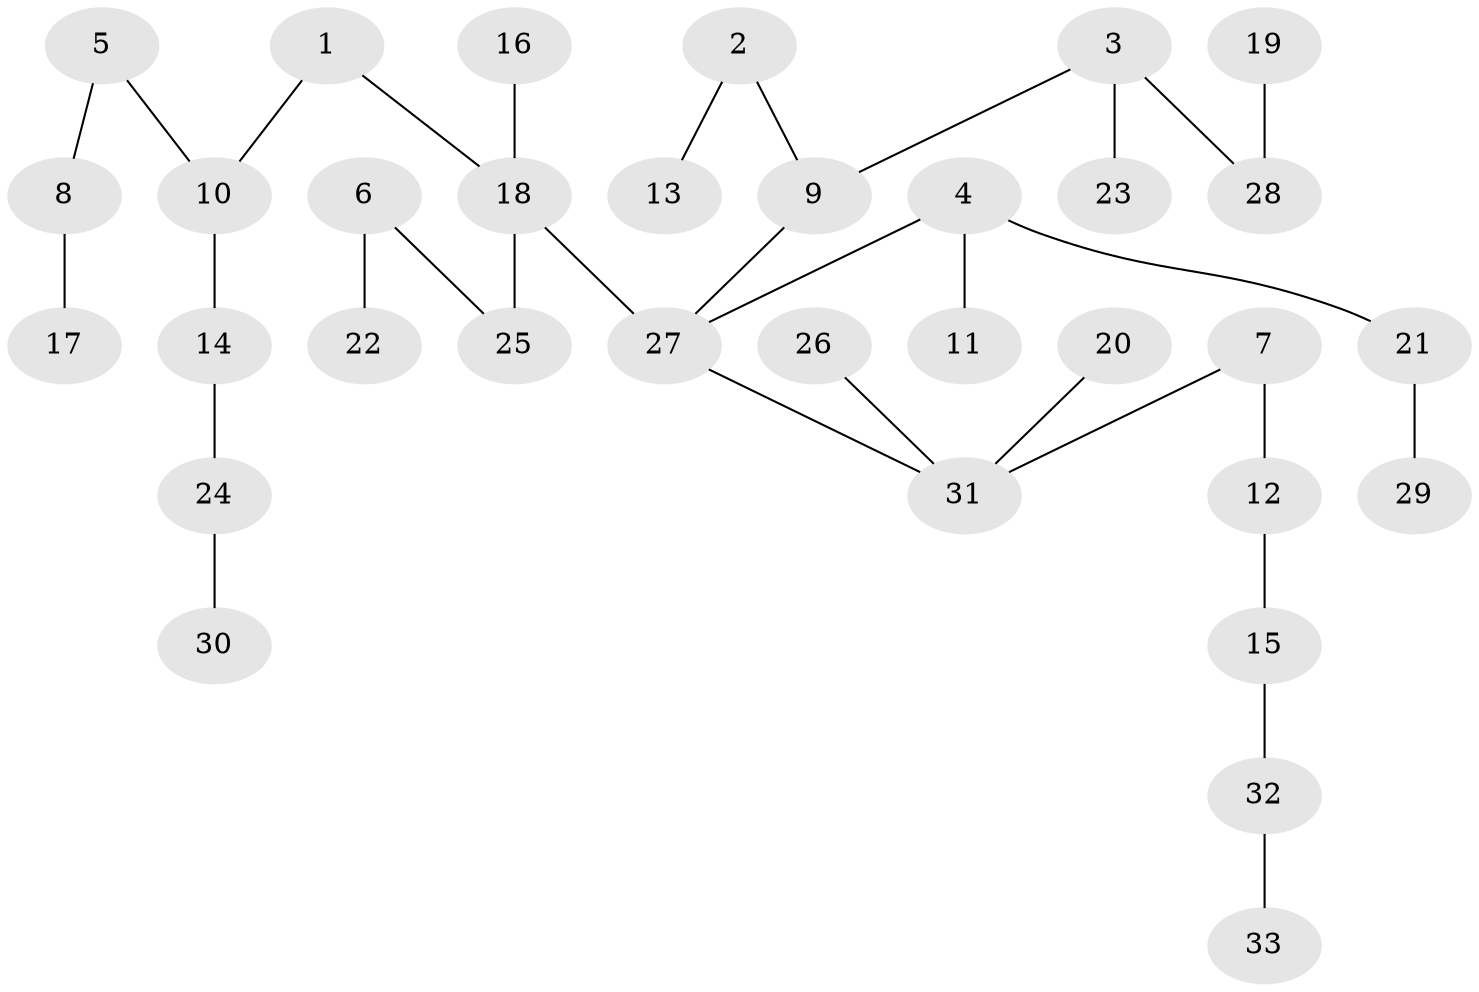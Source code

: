 // original degree distribution, {2: 0.23076923076923078, 6: 0.03076923076923077, 4: 0.03076923076923077, 3: 0.2153846153846154, 5: 0.015384615384615385, 1: 0.47692307692307695}
// Generated by graph-tools (version 1.1) at 2025/02/03/09/25 03:02:28]
// undirected, 33 vertices, 32 edges
graph export_dot {
graph [start="1"]
  node [color=gray90,style=filled];
  1;
  2;
  3;
  4;
  5;
  6;
  7;
  8;
  9;
  10;
  11;
  12;
  13;
  14;
  15;
  16;
  17;
  18;
  19;
  20;
  21;
  22;
  23;
  24;
  25;
  26;
  27;
  28;
  29;
  30;
  31;
  32;
  33;
  1 -- 10 [weight=1.0];
  1 -- 18 [weight=1.0];
  2 -- 9 [weight=1.0];
  2 -- 13 [weight=1.0];
  3 -- 9 [weight=1.0];
  3 -- 23 [weight=1.0];
  3 -- 28 [weight=1.0];
  4 -- 11 [weight=1.0];
  4 -- 21 [weight=1.0];
  4 -- 27 [weight=1.0];
  5 -- 8 [weight=1.0];
  5 -- 10 [weight=1.0];
  6 -- 22 [weight=1.0];
  6 -- 25 [weight=1.0];
  7 -- 12 [weight=1.0];
  7 -- 31 [weight=1.0];
  8 -- 17 [weight=1.0];
  9 -- 27 [weight=1.0];
  10 -- 14 [weight=1.0];
  12 -- 15 [weight=1.0];
  14 -- 24 [weight=1.0];
  15 -- 32 [weight=1.0];
  16 -- 18 [weight=1.0];
  18 -- 25 [weight=1.0];
  18 -- 27 [weight=1.0];
  19 -- 28 [weight=1.0];
  20 -- 31 [weight=1.0];
  21 -- 29 [weight=1.0];
  24 -- 30 [weight=1.0];
  26 -- 31 [weight=1.0];
  27 -- 31 [weight=1.0];
  32 -- 33 [weight=1.0];
}
